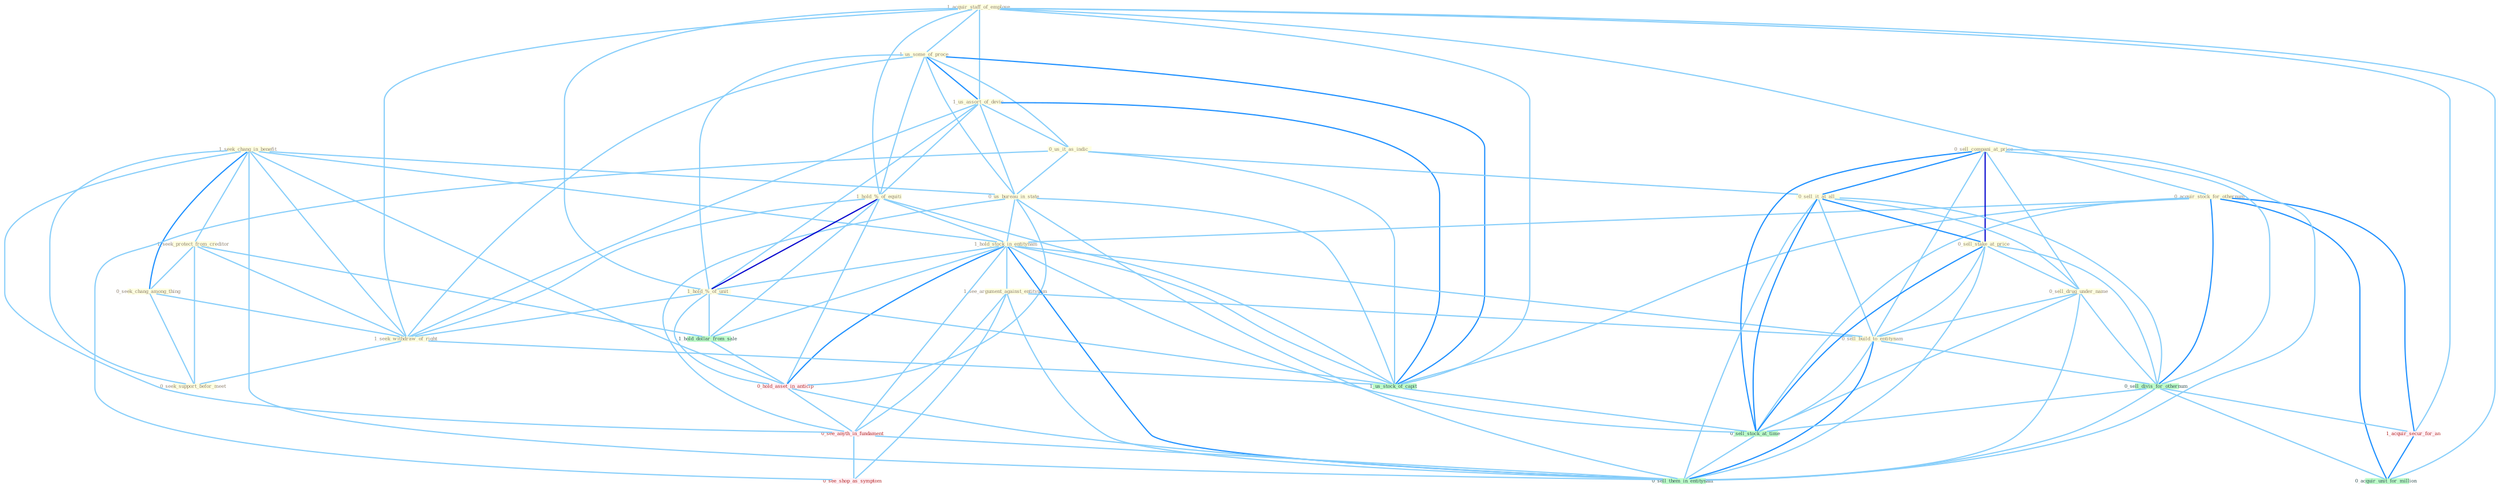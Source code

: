 Graph G{ 
    node
    [shape=polygon,style=filled,width=.5,height=.06,color="#BDFCC9",fixedsize=true,fontsize=4,
    fontcolor="#2f4f4f"];
    {node
    [color="#ffffe0", fontcolor="#8b7d6b"] "1_seek_chang_in_benefit " "1_acquir_staff_of_employe " "1_seek_protect_from_creditor " "1_us_some_of_proce " "1_us_assort_of_devic " "0_us_it_as_indic " "0_us_bureau_in_state " "0_acquir_stock_for_othernum " "1_hold_%_of_equiti " "1_hold_stock_in_entitynam " "1_see_argument_against_entitynam " "0_sell_compani_at_price " "1_hold_%_of_unit " "0_sell_it_at_all " "0_sell_stake_at_price " "0_seek_chang_among_thing " "0_sell_drug_under_name " "1_seek_withdraw_of_right " "0_sell_build_to_entitynam " "0_seek_support_befor_meet "}
{node [color="#fff0f5", fontcolor="#b22222"] "1_acquir_secur_for_an " "0_hold_asset_in_anticip " "0_see_anyth_in_fundament " "0_see_shop_as_symptom "}
edge [color="#B0E2FF"];

	"1_seek_chang_in_benefit " -- "1_seek_protect_from_creditor " [w="1", color="#87cefa" ];
	"1_seek_chang_in_benefit " -- "0_us_bureau_in_state " [w="1", color="#87cefa" ];
	"1_seek_chang_in_benefit " -- "1_hold_stock_in_entitynam " [w="1", color="#87cefa" ];
	"1_seek_chang_in_benefit " -- "0_seek_chang_among_thing " [w="2", color="#1e90ff" , len=0.8];
	"1_seek_chang_in_benefit " -- "1_seek_withdraw_of_right " [w="1", color="#87cefa" ];
	"1_seek_chang_in_benefit " -- "0_seek_support_befor_meet " [w="1", color="#87cefa" ];
	"1_seek_chang_in_benefit " -- "0_hold_asset_in_anticip " [w="1", color="#87cefa" ];
	"1_seek_chang_in_benefit " -- "0_see_anyth_in_fundament " [w="1", color="#87cefa" ];
	"1_seek_chang_in_benefit " -- "0_sell_them_in_entitynam " [w="1", color="#87cefa" ];
	"1_acquir_staff_of_employe " -- "1_us_some_of_proce " [w="1", color="#87cefa" ];
	"1_acquir_staff_of_employe " -- "1_us_assort_of_devic " [w="1", color="#87cefa" ];
	"1_acquir_staff_of_employe " -- "0_acquir_stock_for_othernum " [w="1", color="#87cefa" ];
	"1_acquir_staff_of_employe " -- "1_hold_%_of_equiti " [w="1", color="#87cefa" ];
	"1_acquir_staff_of_employe " -- "1_hold_%_of_unit " [w="1", color="#87cefa" ];
	"1_acquir_staff_of_employe " -- "1_seek_withdraw_of_right " [w="1", color="#87cefa" ];
	"1_acquir_staff_of_employe " -- "1_acquir_secur_for_an " [w="1", color="#87cefa" ];
	"1_acquir_staff_of_employe " -- "1_us_stock_of_capit " [w="1", color="#87cefa" ];
	"1_acquir_staff_of_employe " -- "0_acquir_unit_for_million " [w="1", color="#87cefa" ];
	"1_seek_protect_from_creditor " -- "0_seek_chang_among_thing " [w="1", color="#87cefa" ];
	"1_seek_protect_from_creditor " -- "1_seek_withdraw_of_right " [w="1", color="#87cefa" ];
	"1_seek_protect_from_creditor " -- "0_seek_support_befor_meet " [w="1", color="#87cefa" ];
	"1_seek_protect_from_creditor " -- "1_hold_dollar_from_sale " [w="1", color="#87cefa" ];
	"1_us_some_of_proce " -- "1_us_assort_of_devic " [w="2", color="#1e90ff" , len=0.8];
	"1_us_some_of_proce " -- "0_us_it_as_indic " [w="1", color="#87cefa" ];
	"1_us_some_of_proce " -- "0_us_bureau_in_state " [w="1", color="#87cefa" ];
	"1_us_some_of_proce " -- "1_hold_%_of_equiti " [w="1", color="#87cefa" ];
	"1_us_some_of_proce " -- "1_hold_%_of_unit " [w="1", color="#87cefa" ];
	"1_us_some_of_proce " -- "1_seek_withdraw_of_right " [w="1", color="#87cefa" ];
	"1_us_some_of_proce " -- "1_us_stock_of_capit " [w="2", color="#1e90ff" , len=0.8];
	"1_us_assort_of_devic " -- "0_us_it_as_indic " [w="1", color="#87cefa" ];
	"1_us_assort_of_devic " -- "0_us_bureau_in_state " [w="1", color="#87cefa" ];
	"1_us_assort_of_devic " -- "1_hold_%_of_equiti " [w="1", color="#87cefa" ];
	"1_us_assort_of_devic " -- "1_hold_%_of_unit " [w="1", color="#87cefa" ];
	"1_us_assort_of_devic " -- "1_seek_withdraw_of_right " [w="1", color="#87cefa" ];
	"1_us_assort_of_devic " -- "1_us_stock_of_capit " [w="2", color="#1e90ff" , len=0.8];
	"0_us_it_as_indic " -- "0_us_bureau_in_state " [w="1", color="#87cefa" ];
	"0_us_it_as_indic " -- "0_sell_it_at_all " [w="1", color="#87cefa" ];
	"0_us_it_as_indic " -- "1_us_stock_of_capit " [w="1", color="#87cefa" ];
	"0_us_it_as_indic " -- "0_see_shop_as_symptom " [w="1", color="#87cefa" ];
	"0_us_bureau_in_state " -- "1_hold_stock_in_entitynam " [w="1", color="#87cefa" ];
	"0_us_bureau_in_state " -- "1_us_stock_of_capit " [w="1", color="#87cefa" ];
	"0_us_bureau_in_state " -- "0_hold_asset_in_anticip " [w="1", color="#87cefa" ];
	"0_us_bureau_in_state " -- "0_see_anyth_in_fundament " [w="1", color="#87cefa" ];
	"0_us_bureau_in_state " -- "0_sell_them_in_entitynam " [w="1", color="#87cefa" ];
	"0_acquir_stock_for_othernum " -- "1_hold_stock_in_entitynam " [w="1", color="#87cefa" ];
	"0_acquir_stock_for_othernum " -- "0_sell_divis_for_othernum " [w="2", color="#1e90ff" , len=0.8];
	"0_acquir_stock_for_othernum " -- "1_acquir_secur_for_an " [w="2", color="#1e90ff" , len=0.8];
	"0_acquir_stock_for_othernum " -- "1_us_stock_of_capit " [w="1", color="#87cefa" ];
	"0_acquir_stock_for_othernum " -- "0_sell_stock_at_time " [w="1", color="#87cefa" ];
	"0_acquir_stock_for_othernum " -- "0_acquir_unit_for_million " [w="2", color="#1e90ff" , len=0.8];
	"1_hold_%_of_equiti " -- "1_hold_stock_in_entitynam " [w="1", color="#87cefa" ];
	"1_hold_%_of_equiti " -- "1_hold_%_of_unit " [w="3", color="#0000cd" , len=0.6];
	"1_hold_%_of_equiti " -- "1_seek_withdraw_of_right " [w="1", color="#87cefa" ];
	"1_hold_%_of_equiti " -- "1_us_stock_of_capit " [w="1", color="#87cefa" ];
	"1_hold_%_of_equiti " -- "1_hold_dollar_from_sale " [w="1", color="#87cefa" ];
	"1_hold_%_of_equiti " -- "0_hold_asset_in_anticip " [w="1", color="#87cefa" ];
	"1_hold_stock_in_entitynam " -- "1_see_argument_against_entitynam " [w="1", color="#87cefa" ];
	"1_hold_stock_in_entitynam " -- "1_hold_%_of_unit " [w="1", color="#87cefa" ];
	"1_hold_stock_in_entitynam " -- "0_sell_build_to_entitynam " [w="1", color="#87cefa" ];
	"1_hold_stock_in_entitynam " -- "1_us_stock_of_capit " [w="1", color="#87cefa" ];
	"1_hold_stock_in_entitynam " -- "1_hold_dollar_from_sale " [w="1", color="#87cefa" ];
	"1_hold_stock_in_entitynam " -- "0_hold_asset_in_anticip " [w="2", color="#1e90ff" , len=0.8];
	"1_hold_stock_in_entitynam " -- "0_sell_stock_at_time " [w="1", color="#87cefa" ];
	"1_hold_stock_in_entitynam " -- "0_see_anyth_in_fundament " [w="1", color="#87cefa" ];
	"1_hold_stock_in_entitynam " -- "0_sell_them_in_entitynam " [w="2", color="#1e90ff" , len=0.8];
	"1_see_argument_against_entitynam " -- "0_sell_build_to_entitynam " [w="1", color="#87cefa" ];
	"1_see_argument_against_entitynam " -- "0_see_anyth_in_fundament " [w="1", color="#87cefa" ];
	"1_see_argument_against_entitynam " -- "0_see_shop_as_symptom " [w="1", color="#87cefa" ];
	"1_see_argument_against_entitynam " -- "0_sell_them_in_entitynam " [w="1", color="#87cefa" ];
	"0_sell_compani_at_price " -- "0_sell_it_at_all " [w="2", color="#1e90ff" , len=0.8];
	"0_sell_compani_at_price " -- "0_sell_stake_at_price " [w="3", color="#0000cd" , len=0.6];
	"0_sell_compani_at_price " -- "0_sell_drug_under_name " [w="1", color="#87cefa" ];
	"0_sell_compani_at_price " -- "0_sell_build_to_entitynam " [w="1", color="#87cefa" ];
	"0_sell_compani_at_price " -- "0_sell_divis_for_othernum " [w="1", color="#87cefa" ];
	"0_sell_compani_at_price " -- "0_sell_stock_at_time " [w="2", color="#1e90ff" , len=0.8];
	"0_sell_compani_at_price " -- "0_sell_them_in_entitynam " [w="1", color="#87cefa" ];
	"1_hold_%_of_unit " -- "1_seek_withdraw_of_right " [w="1", color="#87cefa" ];
	"1_hold_%_of_unit " -- "1_us_stock_of_capit " [w="1", color="#87cefa" ];
	"1_hold_%_of_unit " -- "1_hold_dollar_from_sale " [w="1", color="#87cefa" ];
	"1_hold_%_of_unit " -- "0_hold_asset_in_anticip " [w="1", color="#87cefa" ];
	"0_sell_it_at_all " -- "0_sell_stake_at_price " [w="2", color="#1e90ff" , len=0.8];
	"0_sell_it_at_all " -- "0_sell_drug_under_name " [w="1", color="#87cefa" ];
	"0_sell_it_at_all " -- "0_sell_build_to_entitynam " [w="1", color="#87cefa" ];
	"0_sell_it_at_all " -- "0_sell_divis_for_othernum " [w="1", color="#87cefa" ];
	"0_sell_it_at_all " -- "0_sell_stock_at_time " [w="2", color="#1e90ff" , len=0.8];
	"0_sell_it_at_all " -- "0_sell_them_in_entitynam " [w="1", color="#87cefa" ];
	"0_sell_stake_at_price " -- "0_sell_drug_under_name " [w="1", color="#87cefa" ];
	"0_sell_stake_at_price " -- "0_sell_build_to_entitynam " [w="1", color="#87cefa" ];
	"0_sell_stake_at_price " -- "0_sell_divis_for_othernum " [w="1", color="#87cefa" ];
	"0_sell_stake_at_price " -- "0_sell_stock_at_time " [w="2", color="#1e90ff" , len=0.8];
	"0_sell_stake_at_price " -- "0_sell_them_in_entitynam " [w="1", color="#87cefa" ];
	"0_seek_chang_among_thing " -- "1_seek_withdraw_of_right " [w="1", color="#87cefa" ];
	"0_seek_chang_among_thing " -- "0_seek_support_befor_meet " [w="1", color="#87cefa" ];
	"0_sell_drug_under_name " -- "0_sell_build_to_entitynam " [w="1", color="#87cefa" ];
	"0_sell_drug_under_name " -- "0_sell_divis_for_othernum " [w="1", color="#87cefa" ];
	"0_sell_drug_under_name " -- "0_sell_stock_at_time " [w="1", color="#87cefa" ];
	"0_sell_drug_under_name " -- "0_sell_them_in_entitynam " [w="1", color="#87cefa" ];
	"1_seek_withdraw_of_right " -- "0_seek_support_befor_meet " [w="1", color="#87cefa" ];
	"1_seek_withdraw_of_right " -- "1_us_stock_of_capit " [w="1", color="#87cefa" ];
	"0_sell_build_to_entitynam " -- "0_sell_divis_for_othernum " [w="1", color="#87cefa" ];
	"0_sell_build_to_entitynam " -- "0_sell_stock_at_time " [w="1", color="#87cefa" ];
	"0_sell_build_to_entitynam " -- "0_sell_them_in_entitynam " [w="2", color="#1e90ff" , len=0.8];
	"0_sell_divis_for_othernum " -- "1_acquir_secur_for_an " [w="1", color="#87cefa" ];
	"0_sell_divis_for_othernum " -- "0_sell_stock_at_time " [w="1", color="#87cefa" ];
	"0_sell_divis_for_othernum " -- "0_acquir_unit_for_million " [w="1", color="#87cefa" ];
	"0_sell_divis_for_othernum " -- "0_sell_them_in_entitynam " [w="1", color="#87cefa" ];
	"1_acquir_secur_for_an " -- "0_acquir_unit_for_million " [w="2", color="#1e90ff" , len=0.8];
	"1_us_stock_of_capit " -- "0_sell_stock_at_time " [w="1", color="#87cefa" ];
	"1_hold_dollar_from_sale " -- "0_hold_asset_in_anticip " [w="1", color="#87cefa" ];
	"0_hold_asset_in_anticip " -- "0_see_anyth_in_fundament " [w="1", color="#87cefa" ];
	"0_hold_asset_in_anticip " -- "0_sell_them_in_entitynam " [w="1", color="#87cefa" ];
	"0_sell_stock_at_time " -- "0_sell_them_in_entitynam " [w="1", color="#87cefa" ];
	"0_see_anyth_in_fundament " -- "0_see_shop_as_symptom " [w="1", color="#87cefa" ];
	"0_see_anyth_in_fundament " -- "0_sell_them_in_entitynam " [w="1", color="#87cefa" ];
}